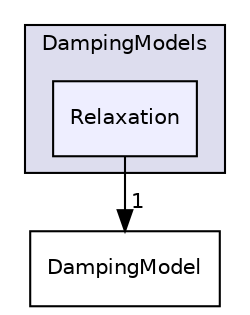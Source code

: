 digraph "src/lagrangian/intermediate/submodels/MPPIC/DampingModels/Relaxation" {
  bgcolor=transparent;
  compound=true
  node [ fontsize="10", fontname="Helvetica"];
  edge [ labelfontsize="10", labelfontname="Helvetica"];
  subgraph clusterdir_484d790da51935ae18363cf32470940d {
    graph [ bgcolor="#ddddee", pencolor="black", label="DampingModels" fontname="Helvetica", fontsize="10", URL="dir_484d790da51935ae18363cf32470940d.html"]
  dir_d6a90f027bf26d6ee3532261dd4021f4 [shape=box, label="Relaxation", style="filled", fillcolor="#eeeeff", pencolor="black", URL="dir_d6a90f027bf26d6ee3532261dd4021f4.html"];
  }
  dir_e6727266115e59a049f25e343b476fec [shape=box label="DampingModel" URL="dir_e6727266115e59a049f25e343b476fec.html"];
  dir_d6a90f027bf26d6ee3532261dd4021f4->dir_e6727266115e59a049f25e343b476fec [headlabel="1", labeldistance=1.5 headhref="dir_001557_001555.html"];
}
